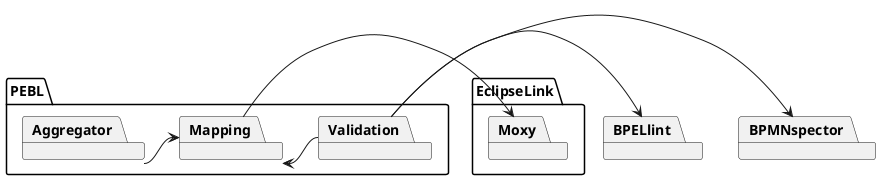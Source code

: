 @startuml

package PEBL {
	package Mapping
	package Aggregator
	package Validation
}

package EclipseLink {
	package Moxy
}

package BPELlint
package BPMNspector
Mapping -> Moxy

Aggregator -> Mapping
Validation -left-> Mapping
Validation -> BPELlint
Validation -> BPMNspector
hide empty members
hide empty methods
hide circle

skinparam monochrome true
skinparam shadowing false
skinparam packageStyle rect
@enduml
